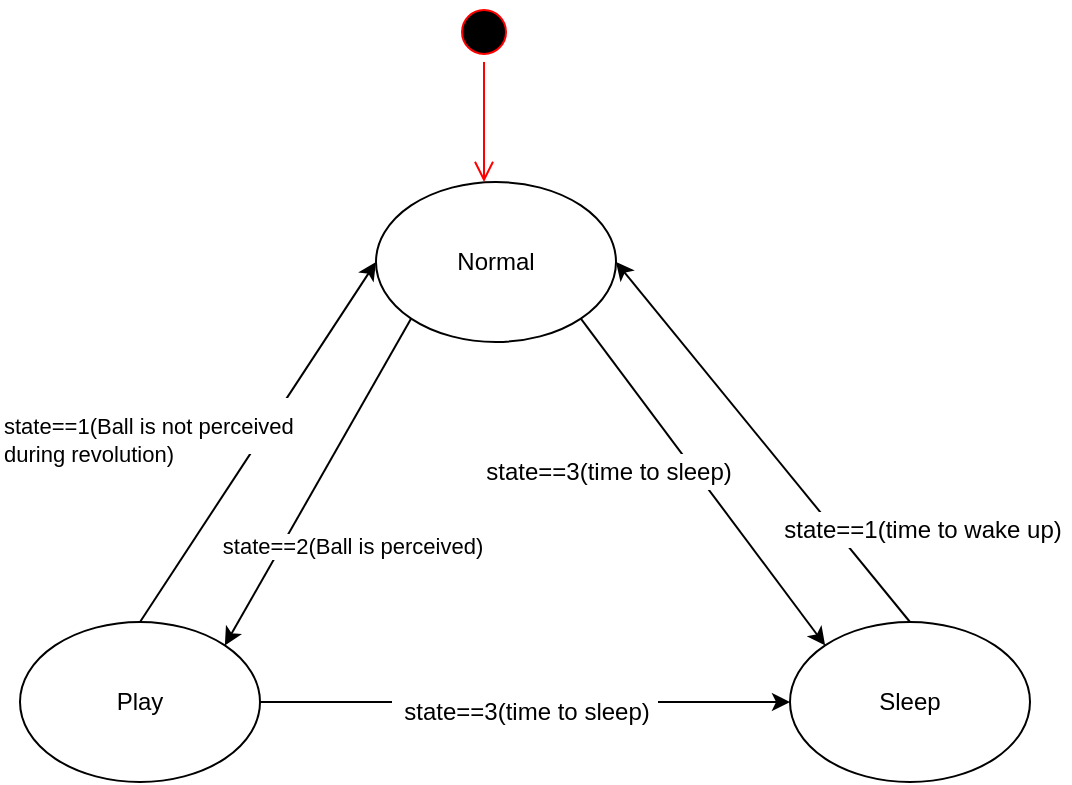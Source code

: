 <mxfile version="14.0.1" type="device"><diagram id="Hf-J5Z8aiJ66xf4PHHF8" name="Page-1"><mxGraphModel dx="1422" dy="794" grid="0" gridSize="10" guides="1" tooltips="1" connect="1" arrows="1" fold="1" page="1" pageScale="1" pageWidth="1169" pageHeight="827" math="0" shadow="0"><root><mxCell id="0"/><mxCell id="1" parent="0"/><mxCell id="wDkN7fVeA-xyUnQmnoiB-1" value="Normal" style="ellipse;whiteSpace=wrap;html=1;" vertex="1" parent="1"><mxGeometry x="516" y="190" width="120" height="80" as="geometry"/></mxCell><mxCell id="wDkN7fVeA-xyUnQmnoiB-2" value="Play" style="ellipse;whiteSpace=wrap;html=1;" vertex="1" parent="1"><mxGeometry x="338" y="410" width="120" height="80" as="geometry"/></mxCell><mxCell id="wDkN7fVeA-xyUnQmnoiB-3" value="Sleep" style="ellipse;whiteSpace=wrap;html=1;" vertex="1" parent="1"><mxGeometry x="723" y="410" width="120" height="80" as="geometry"/></mxCell><mxCell id="wDkN7fVeA-xyUnQmnoiB-4" value="" style="endArrow=classic;html=1;exitX=1;exitY=1;exitDx=0;exitDy=0;entryX=0;entryY=0;entryDx=0;entryDy=0;" edge="1" parent="1" source="wDkN7fVeA-xyUnQmnoiB-1" target="wDkN7fVeA-xyUnQmnoiB-3"><mxGeometry width="50" height="50" relative="1" as="geometry"><mxPoint x="543" y="537" as="sourcePoint"/><mxPoint x="593" y="487" as="targetPoint"/></mxGeometry></mxCell><mxCell id="wDkN7fVeA-xyUnQmnoiB-5" value="" style="endArrow=classic;html=1;entryX=1;entryY=0.5;entryDx=0;entryDy=0;exitX=0.5;exitY=0;exitDx=0;exitDy=0;" edge="1" parent="1" source="wDkN7fVeA-xyUnQmnoiB-3" target="wDkN7fVeA-xyUnQmnoiB-1"><mxGeometry width="50" height="50" relative="1" as="geometry"><mxPoint x="543" y="537" as="sourcePoint"/><mxPoint x="593" y="487" as="targetPoint"/></mxGeometry></mxCell><mxCell id="wDkN7fVeA-xyUnQmnoiB-6" value="" style="endArrow=classic;html=1;exitX=1;exitY=0.5;exitDx=0;exitDy=0;entryX=0;entryY=0.5;entryDx=0;entryDy=0;" edge="1" parent="1" source="wDkN7fVeA-xyUnQmnoiB-2" target="wDkN7fVeA-xyUnQmnoiB-3"><mxGeometry width="50" height="50" relative="1" as="geometry"><mxPoint x="543" y="537" as="sourcePoint"/><mxPoint x="593" y="487" as="targetPoint"/></mxGeometry></mxCell><mxCell id="wDkN7fVeA-xyUnQmnoiB-7" value="" style="endArrow=classic;html=1;exitX=0.5;exitY=0;exitDx=0;exitDy=0;entryX=0;entryY=0.5;entryDx=0;entryDy=0;" edge="1" parent="1" source="wDkN7fVeA-xyUnQmnoiB-2" target="wDkN7fVeA-xyUnQmnoiB-1"><mxGeometry width="50" height="50" relative="1" as="geometry"><mxPoint x="543" y="537" as="sourcePoint"/><mxPoint x="593" y="487" as="targetPoint"/></mxGeometry></mxCell><mxCell id="wDkN7fVeA-xyUnQmnoiB-8" value="" style="endArrow=classic;html=1;exitX=0;exitY=1;exitDx=0;exitDy=0;entryX=1;entryY=0;entryDx=0;entryDy=0;" edge="1" parent="1" source="wDkN7fVeA-xyUnQmnoiB-1" target="wDkN7fVeA-xyUnQmnoiB-2"><mxGeometry width="50" height="50" relative="1" as="geometry"><mxPoint x="543" y="537" as="sourcePoint"/><mxPoint x="593" y="487" as="targetPoint"/></mxGeometry></mxCell><mxCell id="wDkN7fVeA-xyUnQmnoiB-12" value="state==2(Ball is perceived)" style="edgeLabel;html=1;align=center;verticalAlign=middle;resizable=0;points=[];" vertex="1" connectable="0" parent="wDkN7fVeA-xyUnQmnoiB-8"><mxGeometry x="0.339" y="4" relative="1" as="geometry"><mxPoint x="29.05" y="2.44" as="offset"/></mxGeometry></mxCell><mxCell id="wDkN7fVeA-xyUnQmnoiB-9" value="state==3(time to sleep)" style="text;html=1;align=center;verticalAlign=middle;resizable=0;points=[];autosize=1;fillColor=#ffffff;" vertex="1" parent="1"><mxGeometry x="524" y="446" width="133" height="18" as="geometry"/></mxCell><mxCell id="wDkN7fVeA-xyUnQmnoiB-10" value="&lt;span style=&quot;color: rgba(0 , 0 , 0 , 0) ; font-family: monospace ; font-size: 0px&quot;&gt;%3CmxGraphModel%3E%3Croot%3E%3CmxCell%20id%3D%220%22%2F%3E%3CmxCell%20id%3D%221%22%20parent%3D%220%22%2F%3E%3CmxCell%20id%3D%222%22%20value%3D%22state%3D%3D3(time%20to%20sleep)%22%20style%3D%22text%3Bhtml%3D1%3Balign%3Dcenter%3BverticalAlign%3Dmiddle%3Bresizable%3D0%3Bpoints%3D%5B%5D%3Bautosize%3D1%3B%22%20vertex%3D%221%22%20parent%3D%221%22%3E%3CmxGeometry%20x%3D%22535%22%20y%3D%22358%22%20width%3D%22133%22%20height%3D%2218%22%20as%3D%22geometry%22%2F%3E%3C%2FmxCell%3E%3C%2Froot%3E%3C%2FmxGraphModel%3E&lt;/span&gt;" style="text;html=1;align=center;verticalAlign=middle;resizable=0;points=[];autosize=1;" vertex="1" parent="1"><mxGeometry x="633" y="342" width="10" height="22" as="geometry"/></mxCell><mxCell id="wDkN7fVeA-xyUnQmnoiB-11" value="state==3(time to sleep)" style="text;html=1;align=center;verticalAlign=middle;resizable=0;points=[];autosize=1;fillColor=#ffffff;" vertex="1" parent="1"><mxGeometry x="565" y="326" width="133" height="18" as="geometry"/></mxCell><mxCell id="wDkN7fVeA-xyUnQmnoiB-13" value="&lt;span style=&quot;color: rgb(0 , 0 , 0) ; font-family: &amp;#34;helvetica&amp;#34; ; font-size: 11px ; font-style: normal ; font-weight: 400 ; letter-spacing: normal ; text-align: center ; text-indent: 0px ; text-transform: none ; word-spacing: 0px ; background-color: rgb(255 , 255 , 255) ; display: inline ; float: none&quot;&gt;state==1(Ball is not perceived during revolution)&lt;/span&gt;" style="text;whiteSpace=wrap;html=1;fillColor=#ffffff;" vertex="1" parent="1"><mxGeometry x="328" y="298" width="150" height="28" as="geometry"/></mxCell><mxCell id="wDkN7fVeA-xyUnQmnoiB-14" value="state==1(time to wake up)" style="text;html=1;align=center;verticalAlign=middle;resizable=0;points=[];autosize=1;fillColor=#ffffff;" vertex="1" parent="1"><mxGeometry x="714" y="355" width="149" height="18" as="geometry"/></mxCell><mxCell id="wDkN7fVeA-xyUnQmnoiB-16" value="" style="ellipse;html=1;shape=startState;fillColor=#000000;strokeColor=#ff0000;" vertex="1" parent="1"><mxGeometry x="555" y="100" width="30" height="30" as="geometry"/></mxCell><mxCell id="wDkN7fVeA-xyUnQmnoiB-17" value="" style="edgeStyle=orthogonalEdgeStyle;html=1;verticalAlign=bottom;endArrow=open;endSize=8;strokeColor=#ff0000;" edge="1" source="wDkN7fVeA-xyUnQmnoiB-16" parent="1"><mxGeometry relative="1" as="geometry"><mxPoint x="570" y="190" as="targetPoint"/></mxGeometry></mxCell></root></mxGraphModel></diagram></mxfile>